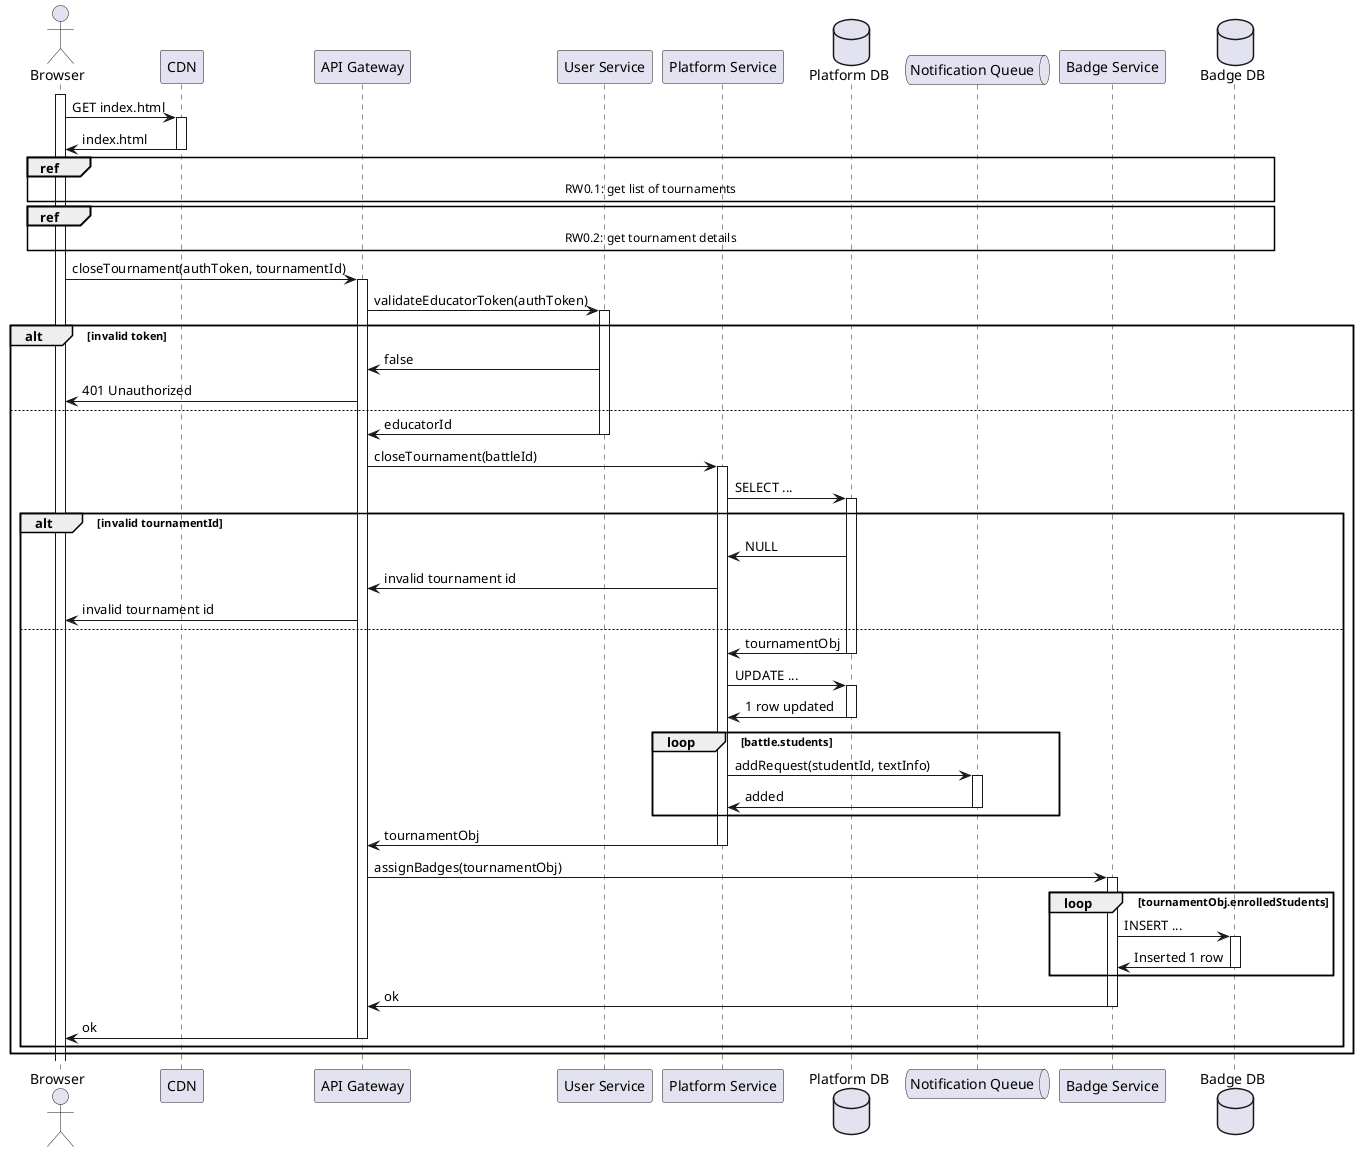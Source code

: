 @startuml RW9 - Educator closes a tournament

actor Browser
participant CDN
participant "API Gateway" as gateway
participant "User Service" as auth

participant "Platform Service" as platform
database "Platform DB" as platformDb

queue  "Notification Queue" as notificationQueue

participant "Badge Service" as badges
database "Badge DB" as badgesDb

activate Browser
Browser -> CDN ++ : GET index.html
Browser <- CDN -- : index.html

ref over Browser, gateway, auth, platform, platformDb, badges, badgesDb: RW0.1: get list of tournaments
ref over Browser, gateway, auth, platform, platformDb, badges, badgesDb: RW0.2: get tournament details

Browser -> gateway ++ : closeTournament(authToken, tournamentId)
gateway -> auth ++ : validateEducatorToken(authToken)
alt invalid token
    gateway <- auth : false
    Browser <- gateway : 401 Unauthorized
else
    gateway <- auth -- : educatorId
    gateway -> platform ++ : closeTournament(battleId)

    platform -> platformDb ++ : SELECT ...

    alt invalid tournamentId
        platform <- platformDb : NULL
        gateway <- platform : invalid tournament id
        Browser <- gateway : invalid tournament id
    else
        platform <- platformDb -- : tournamentObj
        platform -> platformDb ++ : UPDATE ...
        platform <- platformDb -- : 1 row updated

        loop battle.students
            platform -> notificationQueue ++ : addRequest(studentId, textInfo)
            platform <- notificationQueue --: added
        end

        gateway <- platform -- : tournamentObj
        gateway -> badges ++ : assignBadges(tournamentObj)
        
        loop tournamentObj.enrolledStudents
            badges -> badgesDb ++ : INSERT ...
            badges <- badgesDb -- : Inserted 1 row
        end

        gateway <- badges -- : ok
        Browser <- gateway -- : ok
    end
end


@enduml